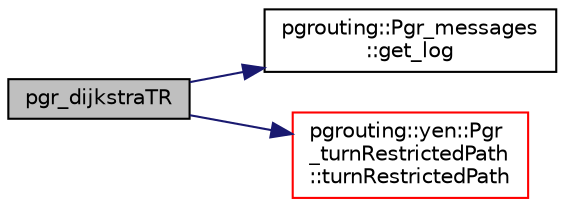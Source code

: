 digraph "pgr_dijkstraTR"
{
  edge [fontname="Helvetica",fontsize="10",labelfontname="Helvetica",labelfontsize="10"];
  node [fontname="Helvetica",fontsize="10",shape=record];
  rankdir="LR";
  Node41 [label="pgr_dijkstraTR",height=0.2,width=0.4,color="black", fillcolor="grey75", style="filled", fontcolor="black"];
  Node41 -> Node42 [color="midnightblue",fontsize="10",style="solid",fontname="Helvetica"];
  Node42 [label="pgrouting::Pgr_messages\l::get_log",height=0.2,width=0.4,color="black", fillcolor="white", style="filled",URL="$classpgrouting_1_1Pgr__messages.html#ad58fe923de5b229f4630b857cc34359b",tooltip="get_log "];
  Node41 -> Node43 [color="midnightblue",fontsize="10",style="solid",fontname="Helvetica"];
  Node43 [label="pgrouting::yen::Pgr\l_turnRestrictedPath\l::turnRestrictedPath",height=0.2,width=0.4,color="red", fillcolor="white", style="filled",URL="$classpgrouting_1_1yen_1_1Pgr__turnRestrictedPath.html#a3db5743378fcbdbd0bb78f19442843d8"];
}
